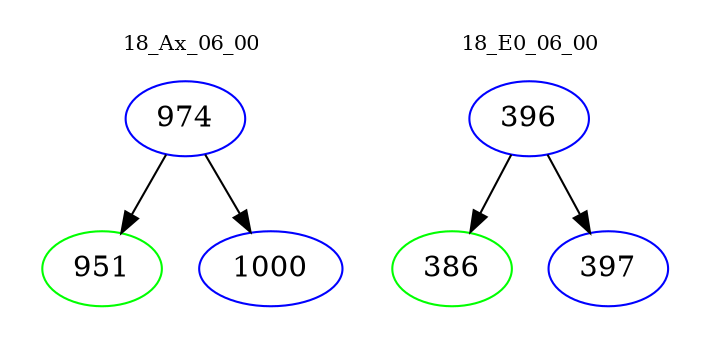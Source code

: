 digraph{
subgraph cluster_0 {
color = white
label = "18_Ax_06_00";
fontsize=10;
T0_974 [label="974", color="blue"]
T0_974 -> T0_951 [color="black"]
T0_951 [label="951", color="green"]
T0_974 -> T0_1000 [color="black"]
T0_1000 [label="1000", color="blue"]
}
subgraph cluster_1 {
color = white
label = "18_E0_06_00";
fontsize=10;
T1_396 [label="396", color="blue"]
T1_396 -> T1_386 [color="black"]
T1_386 [label="386", color="green"]
T1_396 -> T1_397 [color="black"]
T1_397 [label="397", color="blue"]
}
}
